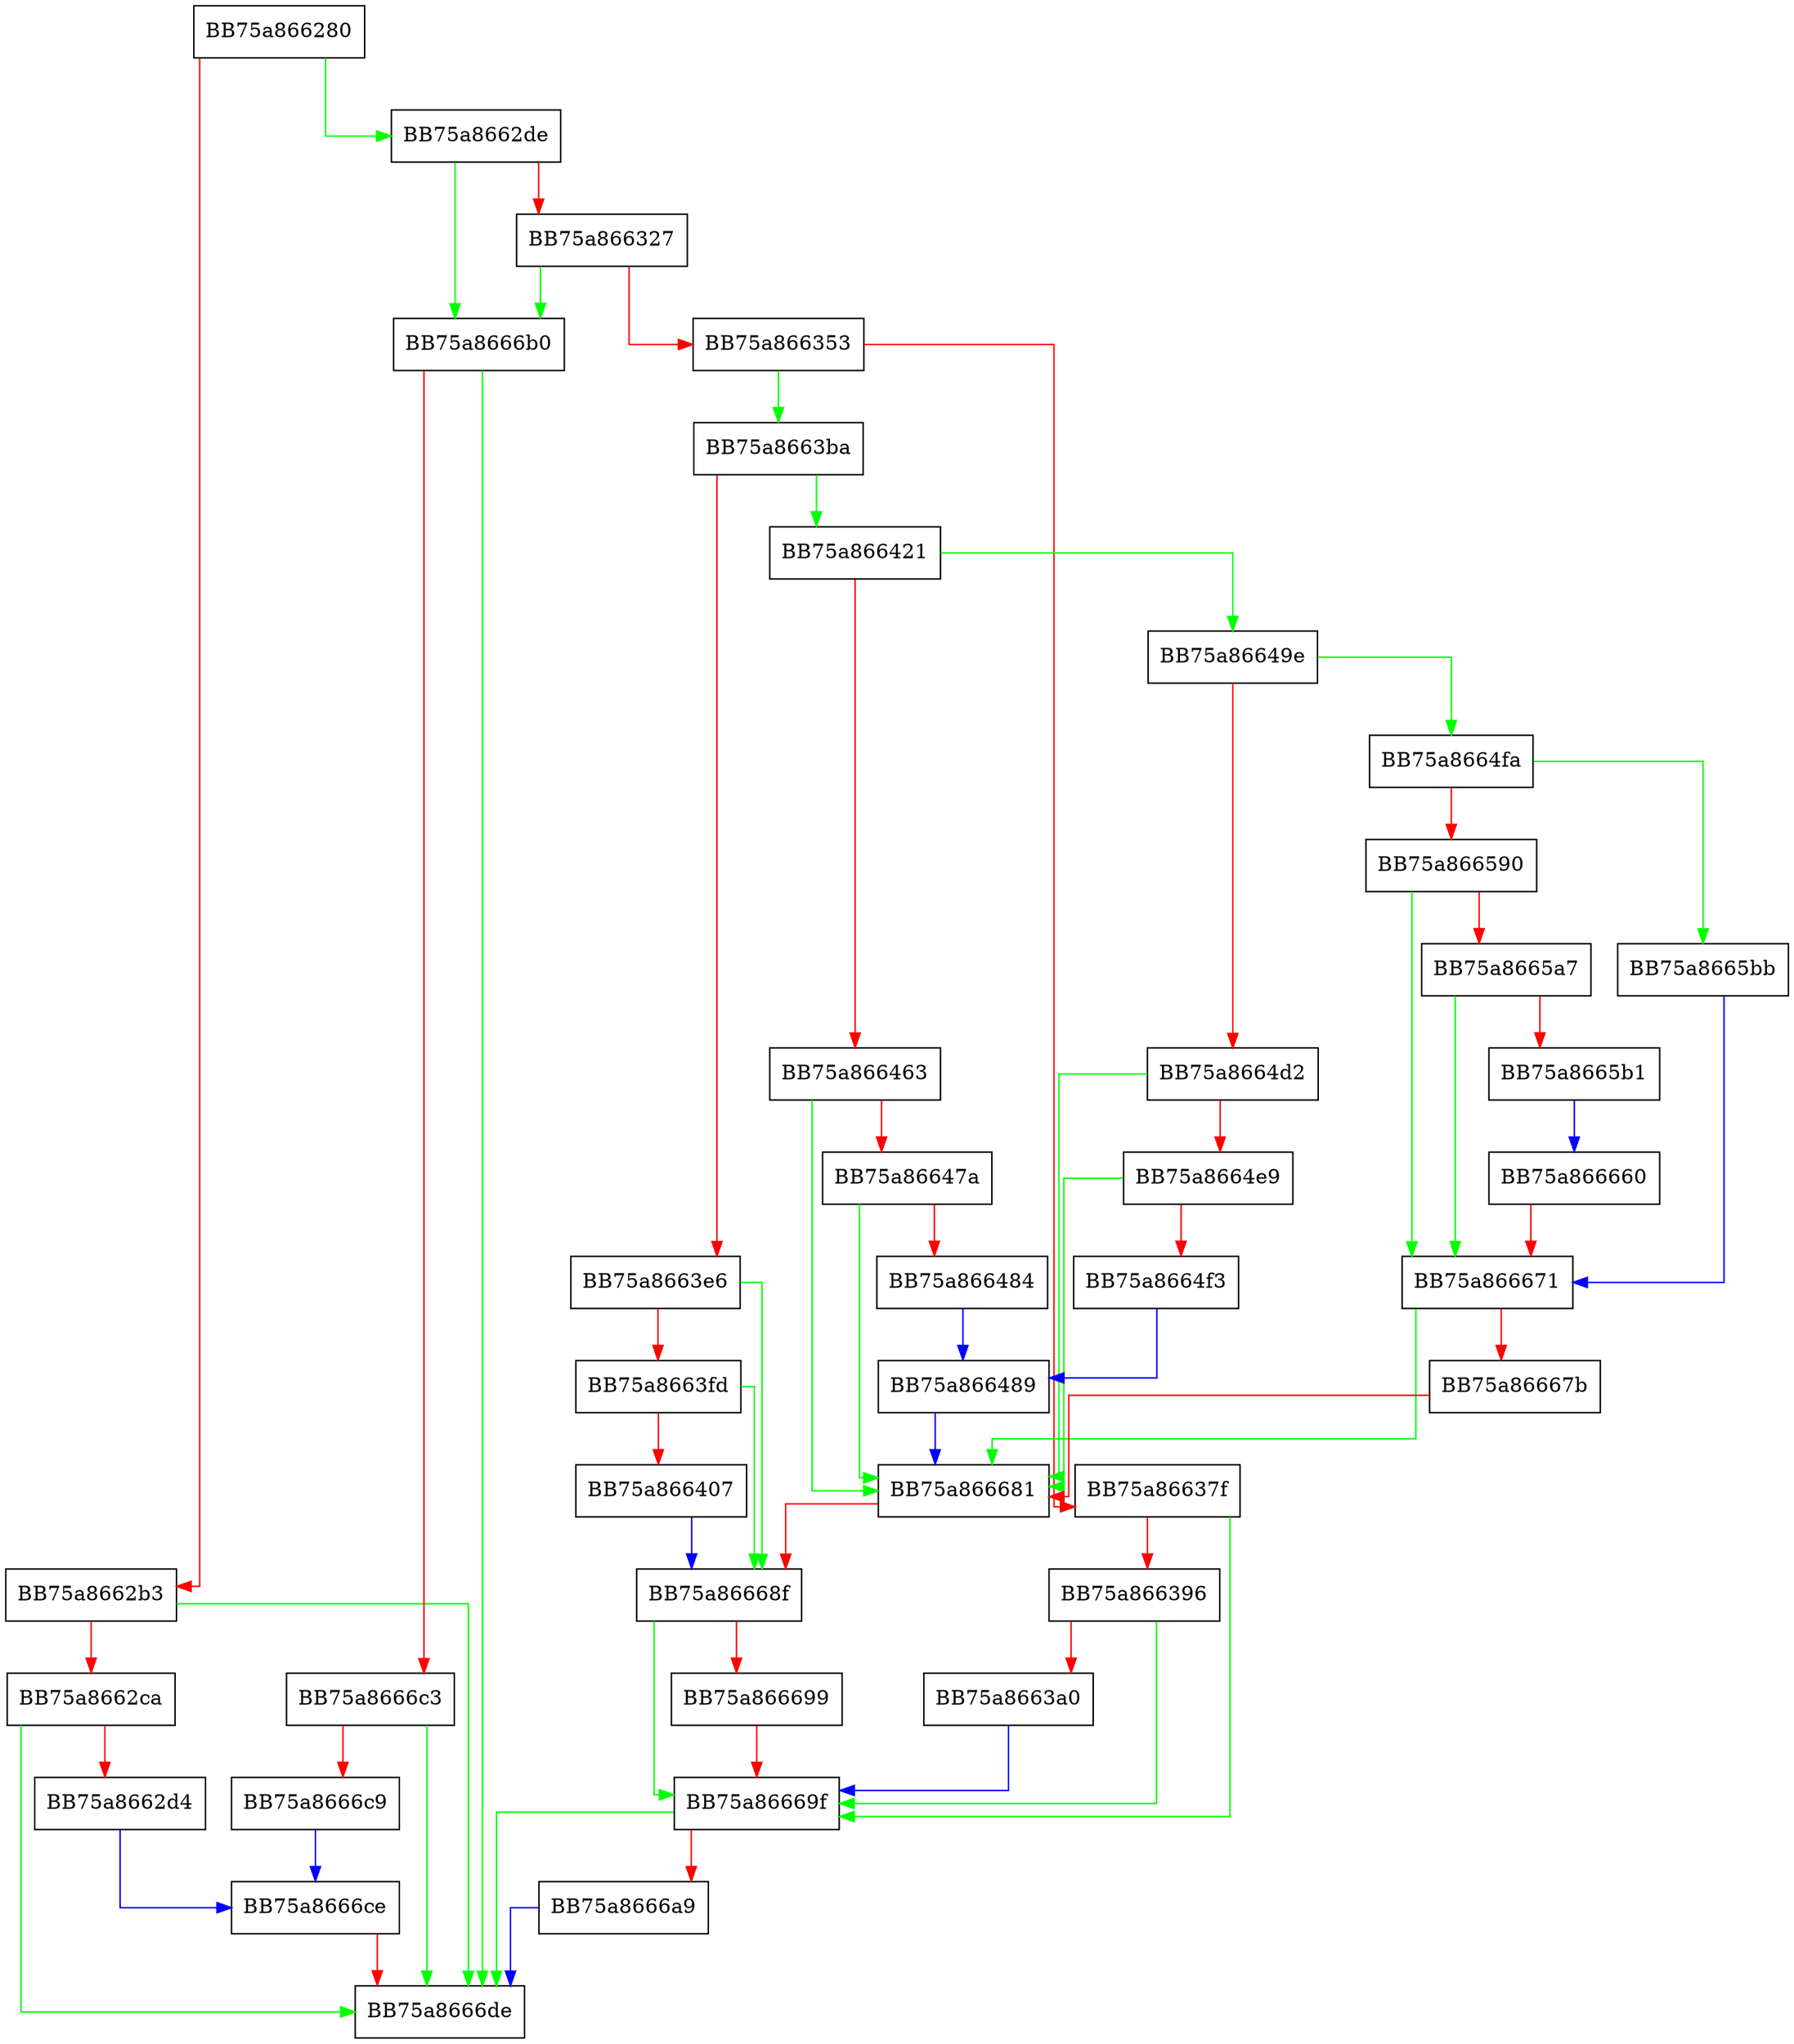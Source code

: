 digraph ProcessVaultEnumerateCredentials {
  node [shape="box"];
  graph [splines=ortho];
  BB75a866280 -> BB75a8662de [color="green"];
  BB75a866280 -> BB75a8662b3 [color="red"];
  BB75a8662b3 -> BB75a8666de [color="green"];
  BB75a8662b3 -> BB75a8662ca [color="red"];
  BB75a8662ca -> BB75a8666de [color="green"];
  BB75a8662ca -> BB75a8662d4 [color="red"];
  BB75a8662d4 -> BB75a8666ce [color="blue"];
  BB75a8662de -> BB75a8666b0 [color="green"];
  BB75a8662de -> BB75a866327 [color="red"];
  BB75a866327 -> BB75a8666b0 [color="green"];
  BB75a866327 -> BB75a866353 [color="red"];
  BB75a866353 -> BB75a8663ba [color="green"];
  BB75a866353 -> BB75a86637f [color="red"];
  BB75a86637f -> BB75a86669f [color="green"];
  BB75a86637f -> BB75a866396 [color="red"];
  BB75a866396 -> BB75a86669f [color="green"];
  BB75a866396 -> BB75a8663a0 [color="red"];
  BB75a8663a0 -> BB75a86669f [color="blue"];
  BB75a8663ba -> BB75a866421 [color="green"];
  BB75a8663ba -> BB75a8663e6 [color="red"];
  BB75a8663e6 -> BB75a86668f [color="green"];
  BB75a8663e6 -> BB75a8663fd [color="red"];
  BB75a8663fd -> BB75a86668f [color="green"];
  BB75a8663fd -> BB75a866407 [color="red"];
  BB75a866407 -> BB75a86668f [color="blue"];
  BB75a866421 -> BB75a86649e [color="green"];
  BB75a866421 -> BB75a866463 [color="red"];
  BB75a866463 -> BB75a866681 [color="green"];
  BB75a866463 -> BB75a86647a [color="red"];
  BB75a86647a -> BB75a866681 [color="green"];
  BB75a86647a -> BB75a866484 [color="red"];
  BB75a866484 -> BB75a866489 [color="blue"];
  BB75a866489 -> BB75a866681 [color="blue"];
  BB75a86649e -> BB75a8664fa [color="green"];
  BB75a86649e -> BB75a8664d2 [color="red"];
  BB75a8664d2 -> BB75a866681 [color="green"];
  BB75a8664d2 -> BB75a8664e9 [color="red"];
  BB75a8664e9 -> BB75a866681 [color="green"];
  BB75a8664e9 -> BB75a8664f3 [color="red"];
  BB75a8664f3 -> BB75a866489 [color="blue"];
  BB75a8664fa -> BB75a8665bb [color="green"];
  BB75a8664fa -> BB75a866590 [color="red"];
  BB75a866590 -> BB75a866671 [color="green"];
  BB75a866590 -> BB75a8665a7 [color="red"];
  BB75a8665a7 -> BB75a866671 [color="green"];
  BB75a8665a7 -> BB75a8665b1 [color="red"];
  BB75a8665b1 -> BB75a866660 [color="blue"];
  BB75a8665bb -> BB75a866671 [color="blue"];
  BB75a866660 -> BB75a866671 [color="red"];
  BB75a866671 -> BB75a866681 [color="green"];
  BB75a866671 -> BB75a86667b [color="red"];
  BB75a86667b -> BB75a866681 [color="red"];
  BB75a866681 -> BB75a86668f [color="red"];
  BB75a86668f -> BB75a86669f [color="green"];
  BB75a86668f -> BB75a866699 [color="red"];
  BB75a866699 -> BB75a86669f [color="red"];
  BB75a86669f -> BB75a8666de [color="green"];
  BB75a86669f -> BB75a8666a9 [color="red"];
  BB75a8666a9 -> BB75a8666de [color="blue"];
  BB75a8666b0 -> BB75a8666de [color="green"];
  BB75a8666b0 -> BB75a8666c3 [color="red"];
  BB75a8666c3 -> BB75a8666de [color="green"];
  BB75a8666c3 -> BB75a8666c9 [color="red"];
  BB75a8666c9 -> BB75a8666ce [color="blue"];
  BB75a8666ce -> BB75a8666de [color="red"];
}